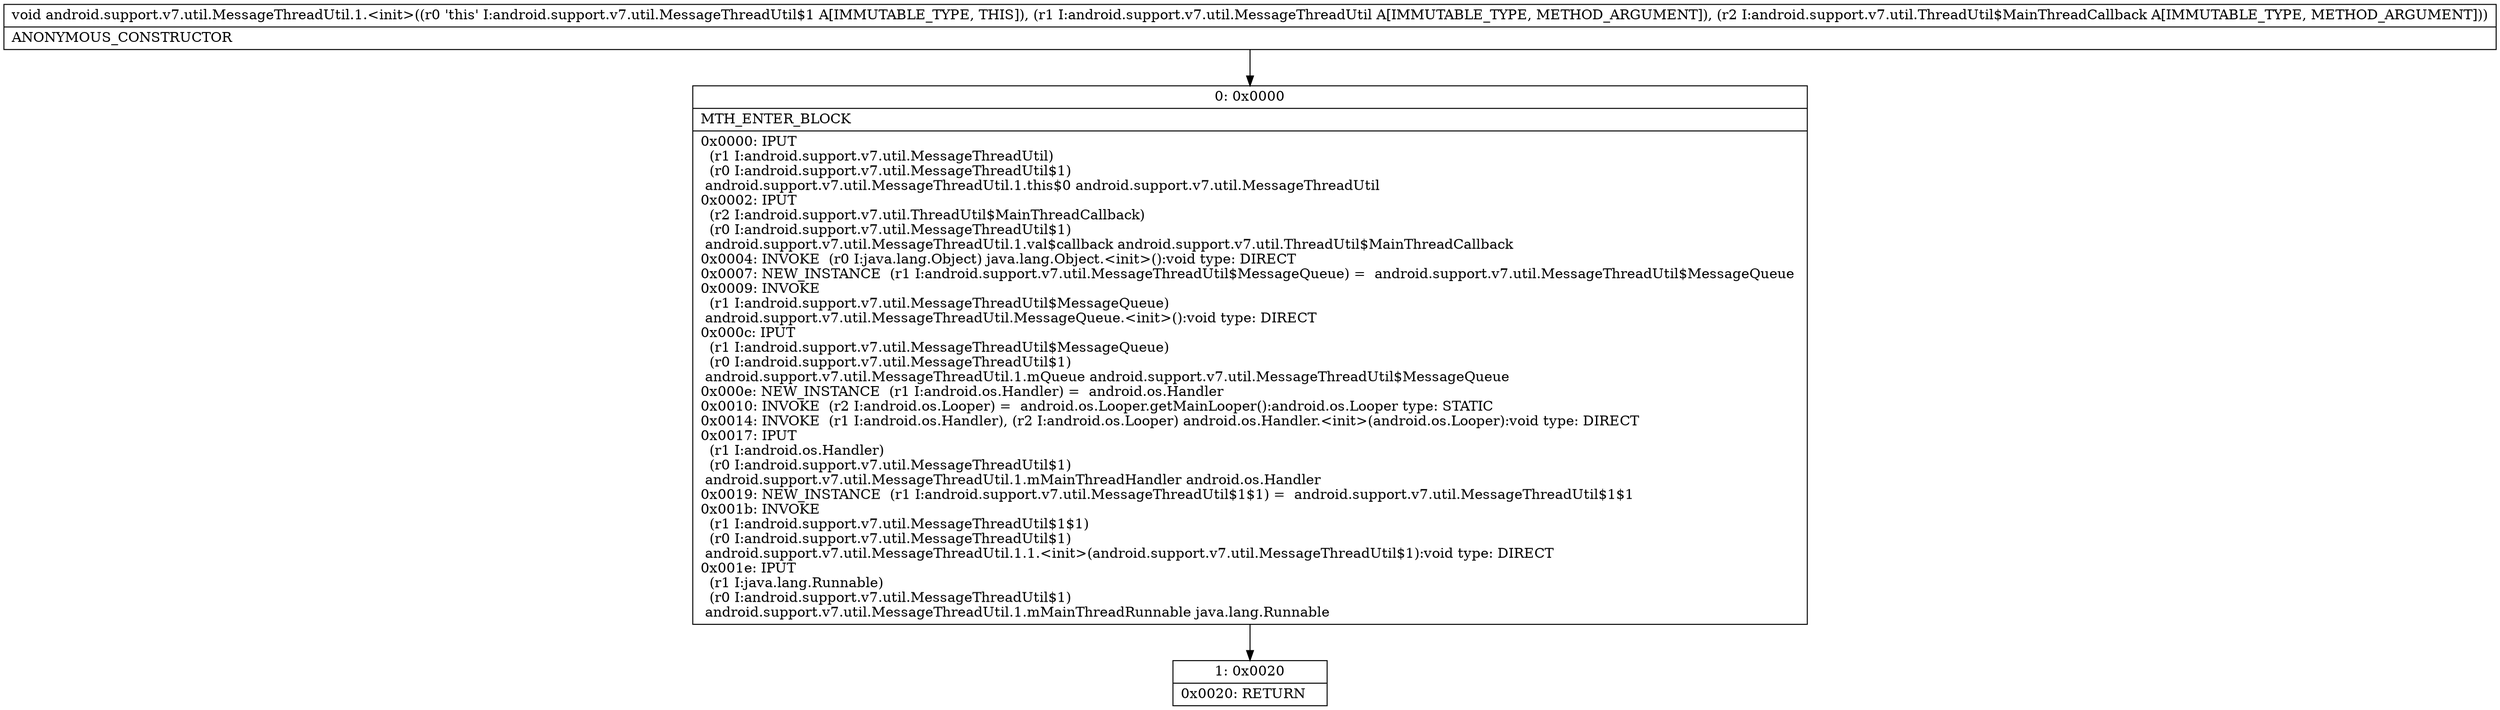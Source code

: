 digraph "CFG forandroid.support.v7.util.MessageThreadUtil.1.\<init\>(Landroid\/support\/v7\/util\/MessageThreadUtil;Landroid\/support\/v7\/util\/ThreadUtil$MainThreadCallback;)V" {
Node_0 [shape=record,label="{0\:\ 0x0000|MTH_ENTER_BLOCK\l|0x0000: IPUT  \l  (r1 I:android.support.v7.util.MessageThreadUtil)\l  (r0 I:android.support.v7.util.MessageThreadUtil$1)\l android.support.v7.util.MessageThreadUtil.1.this$0 android.support.v7.util.MessageThreadUtil \l0x0002: IPUT  \l  (r2 I:android.support.v7.util.ThreadUtil$MainThreadCallback)\l  (r0 I:android.support.v7.util.MessageThreadUtil$1)\l android.support.v7.util.MessageThreadUtil.1.val$callback android.support.v7.util.ThreadUtil$MainThreadCallback \l0x0004: INVOKE  (r0 I:java.lang.Object) java.lang.Object.\<init\>():void type: DIRECT \l0x0007: NEW_INSTANCE  (r1 I:android.support.v7.util.MessageThreadUtil$MessageQueue) =  android.support.v7.util.MessageThreadUtil$MessageQueue \l0x0009: INVOKE  \l  (r1 I:android.support.v7.util.MessageThreadUtil$MessageQueue)\l android.support.v7.util.MessageThreadUtil.MessageQueue.\<init\>():void type: DIRECT \l0x000c: IPUT  \l  (r1 I:android.support.v7.util.MessageThreadUtil$MessageQueue)\l  (r0 I:android.support.v7.util.MessageThreadUtil$1)\l android.support.v7.util.MessageThreadUtil.1.mQueue android.support.v7.util.MessageThreadUtil$MessageQueue \l0x000e: NEW_INSTANCE  (r1 I:android.os.Handler) =  android.os.Handler \l0x0010: INVOKE  (r2 I:android.os.Looper) =  android.os.Looper.getMainLooper():android.os.Looper type: STATIC \l0x0014: INVOKE  (r1 I:android.os.Handler), (r2 I:android.os.Looper) android.os.Handler.\<init\>(android.os.Looper):void type: DIRECT \l0x0017: IPUT  \l  (r1 I:android.os.Handler)\l  (r0 I:android.support.v7.util.MessageThreadUtil$1)\l android.support.v7.util.MessageThreadUtil.1.mMainThreadHandler android.os.Handler \l0x0019: NEW_INSTANCE  (r1 I:android.support.v7.util.MessageThreadUtil$1$1) =  android.support.v7.util.MessageThreadUtil$1$1 \l0x001b: INVOKE  \l  (r1 I:android.support.v7.util.MessageThreadUtil$1$1)\l  (r0 I:android.support.v7.util.MessageThreadUtil$1)\l android.support.v7.util.MessageThreadUtil.1.1.\<init\>(android.support.v7.util.MessageThreadUtil$1):void type: DIRECT \l0x001e: IPUT  \l  (r1 I:java.lang.Runnable)\l  (r0 I:android.support.v7.util.MessageThreadUtil$1)\l android.support.v7.util.MessageThreadUtil.1.mMainThreadRunnable java.lang.Runnable \l}"];
Node_1 [shape=record,label="{1\:\ 0x0020|0x0020: RETURN   \l}"];
MethodNode[shape=record,label="{void android.support.v7.util.MessageThreadUtil.1.\<init\>((r0 'this' I:android.support.v7.util.MessageThreadUtil$1 A[IMMUTABLE_TYPE, THIS]), (r1 I:android.support.v7.util.MessageThreadUtil A[IMMUTABLE_TYPE, METHOD_ARGUMENT]), (r2 I:android.support.v7.util.ThreadUtil$MainThreadCallback A[IMMUTABLE_TYPE, METHOD_ARGUMENT]))  | ANONYMOUS_CONSTRUCTOR\l}"];
MethodNode -> Node_0;
Node_0 -> Node_1;
}


